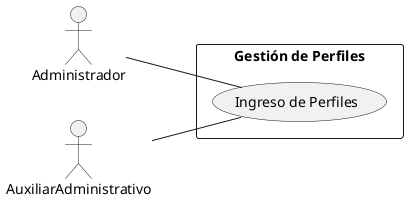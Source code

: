 @startuml
left to right direction
actor Administrador
actor AuxiliarAdministrativo
rectangle "Gestión de Perfiles" {
  Administrador -- (Ingreso de Perfiles)
  AuxiliarAdministrativo -- (Ingreso de Perfiles)
}
@enduml